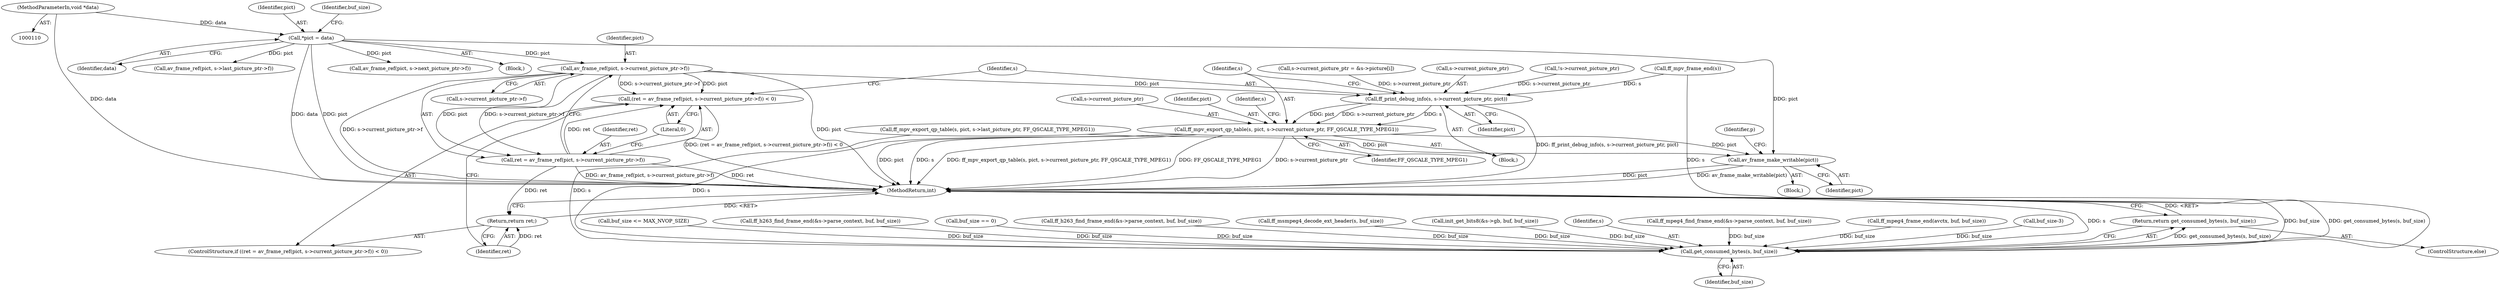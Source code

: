 digraph "0_FFmpeg_bd27a9364ca274ca97f1df6d984e88a0700fb235_0@pointer" {
"1001276" [label="(Call,av_frame_ref(pict, s->current_picture_ptr->f))"];
"1000140" [label="(Call,*pict = data)"];
"1000112" [label="(MethodParameterIn,void *data)"];
"1001273" [label="(Call,(ret = av_frame_ref(pict, s->current_picture_ptr->f)) < 0)"];
"1001274" [label="(Call,ret = av_frame_ref(pict, s->current_picture_ptr->f))"];
"1001284" [label="(Return,return ret;)"];
"1001286" [label="(Call,ff_print_debug_info(s, s->current_picture_ptr, pict))"];
"1001292" [label="(Call,ff_mpv_export_qp_table(s, pict, s->current_picture_ptr, FF_QSCALE_TYPE_MPEG1))"];
"1001365" [label="(Call,av_frame_make_writable(pict))"];
"1001471" [label="(Call,get_consumed_bytes(s, buf_size))"];
"1001470" [label="(Return,return get_consumed_bytes(s, buf_size);)"];
"1000140" [label="(Call,*pict = data)"];
"1001285" [label="(Identifier,ret)"];
"1001275" [label="(Identifier,ret)"];
"1001361" [label="(Block,)"];
"1001365" [label="(Call,av_frame_make_writable(pict))"];
"1000354" [label="(Call,buf_size <= MAX_NVOP_SIZE)"];
"1001287" [label="(Identifier,s)"];
"1000632" [label="(Call,s->current_picture_ptr = &s->picture[i])"];
"1001325" [label="(Call,ff_mpv_export_qp_table(s, pict, s->last_picture_ptr, FF_QSCALE_TYPE_MPEG1))"];
"1001291" [label="(Identifier,pict)"];
"1001273" [label="(Call,(ret = av_frame_ref(pict, s->current_picture_ptr->f)) < 0)"];
"1000142" [label="(Identifier,data)"];
"1000112" [label="(MethodParameterIn,void *data)"];
"1001473" [label="(Identifier,buf_size)"];
"1001471" [label="(Call,get_consumed_bytes(s, buf_size))"];
"1001309" [label="(Call,av_frame_ref(pict, s->last_picture_ptr->f))"];
"1000145" [label="(Identifier,buf_size)"];
"1001278" [label="(Call,s->current_picture_ptr->f)"];
"1001284" [label="(Return,return ret;)"];
"1001292" [label="(Call,ff_mpv_export_qp_table(s, pict, s->current_picture_ptr, FF_QSCALE_TYPE_MPEG1))"];
"1000243" [label="(Call,ff_h263_find_frame_end(&s->parse_context, buf, buf_size))"];
"1000144" [label="(Call,buf_size == 0)"];
"1001474" [label="(MethodReturn,int)"];
"1000224" [label="(Call,ff_h263_find_frame_end(&s->parse_context, buf, buf_size))"];
"1001272" [label="(ControlStructure,if ((ret = av_frame_ref(pict, s->current_picture_ptr->f)) < 0))"];
"1001294" [label="(Identifier,pict)"];
"1001276" [label="(Call,av_frame_ref(pict, s->current_picture_ptr->f))"];
"1001283" [label="(Literal,0)"];
"1001470" [label="(Return,return get_consumed_bytes(s, buf_size);)"];
"1001159" [label="(Call,ff_msmpeg4_decode_ext_header(s, buf_size))"];
"1000163" [label="(Call,av_frame_ref(pict, s->next_picture_ptr->f))"];
"1001277" [label="(Identifier,pict)"];
"1001288" [label="(Call,s->current_picture_ptr)"];
"1000373" [label="(Call,init_get_bits8(&s->gb, buf, buf_size))"];
"1001472" [label="(Identifier,s)"];
"1001286" [label="(Call,ff_print_debug_info(s, s->current_picture_ptr, pict))"];
"1001208" [label="(Call,ff_mpv_frame_end(s))"];
"1001298" [label="(Identifier,FF_QSCALE_TYPE_MPEG1)"];
"1001335" [label="(Identifier,s)"];
"1001295" [label="(Call,s->current_picture_ptr)"];
"1001469" [label="(ControlStructure,else)"];
"1000205" [label="(Call,ff_mpeg4_find_frame_end(&s->parse_context, buf, buf_size))"];
"1001369" [label="(Identifier,p)"];
"1001293" [label="(Identifier,s)"];
"1000141" [label="(Identifier,pict)"];
"1001274" [label="(Call,ret = av_frame_ref(pict, s->current_picture_ptr->f))"];
"1001366" [label="(Identifier,pict)"];
"1001218" [label="(Call,ff_mpeg4_frame_end(avctx, buf, buf_size))"];
"1001271" [label="(Block,)"];
"1000295" [label="(Call,buf_size-3)"];
"1000601" [label="(Call,!s->current_picture_ptr)"];
"1000115" [label="(Block,)"];
"1001276" -> "1001274"  [label="AST: "];
"1001276" -> "1001278"  [label="CFG: "];
"1001277" -> "1001276"  [label="AST: "];
"1001278" -> "1001276"  [label="AST: "];
"1001274" -> "1001276"  [label="CFG: "];
"1001276" -> "1001474"  [label="DDG: s->current_picture_ptr->f"];
"1001276" -> "1001474"  [label="DDG: pict"];
"1001276" -> "1001273"  [label="DDG: pict"];
"1001276" -> "1001273"  [label="DDG: s->current_picture_ptr->f"];
"1001276" -> "1001274"  [label="DDG: pict"];
"1001276" -> "1001274"  [label="DDG: s->current_picture_ptr->f"];
"1000140" -> "1001276"  [label="DDG: pict"];
"1001276" -> "1001286"  [label="DDG: pict"];
"1000140" -> "1000115"  [label="AST: "];
"1000140" -> "1000142"  [label="CFG: "];
"1000141" -> "1000140"  [label="AST: "];
"1000142" -> "1000140"  [label="AST: "];
"1000145" -> "1000140"  [label="CFG: "];
"1000140" -> "1001474"  [label="DDG: data"];
"1000140" -> "1001474"  [label="DDG: pict"];
"1000112" -> "1000140"  [label="DDG: data"];
"1000140" -> "1000163"  [label="DDG: pict"];
"1000140" -> "1001309"  [label="DDG: pict"];
"1000140" -> "1001365"  [label="DDG: pict"];
"1000112" -> "1000110"  [label="AST: "];
"1000112" -> "1001474"  [label="DDG: data"];
"1001273" -> "1001272"  [label="AST: "];
"1001273" -> "1001283"  [label="CFG: "];
"1001274" -> "1001273"  [label="AST: "];
"1001283" -> "1001273"  [label="AST: "];
"1001285" -> "1001273"  [label="CFG: "];
"1001287" -> "1001273"  [label="CFG: "];
"1001273" -> "1001474"  [label="DDG: (ret = av_frame_ref(pict, s->current_picture_ptr->f)) < 0"];
"1001274" -> "1001273"  [label="DDG: ret"];
"1001275" -> "1001274"  [label="AST: "];
"1001283" -> "1001274"  [label="CFG: "];
"1001274" -> "1001474"  [label="DDG: ret"];
"1001274" -> "1001474"  [label="DDG: av_frame_ref(pict, s->current_picture_ptr->f)"];
"1001274" -> "1001284"  [label="DDG: ret"];
"1001284" -> "1001272"  [label="AST: "];
"1001284" -> "1001285"  [label="CFG: "];
"1001285" -> "1001284"  [label="AST: "];
"1001474" -> "1001284"  [label="CFG: "];
"1001284" -> "1001474"  [label="DDG: <RET>"];
"1001285" -> "1001284"  [label="DDG: ret"];
"1001286" -> "1001271"  [label="AST: "];
"1001286" -> "1001291"  [label="CFG: "];
"1001287" -> "1001286"  [label="AST: "];
"1001288" -> "1001286"  [label="AST: "];
"1001291" -> "1001286"  [label="AST: "];
"1001293" -> "1001286"  [label="CFG: "];
"1001286" -> "1001474"  [label="DDG: ff_print_debug_info(s, s->current_picture_ptr, pict)"];
"1001208" -> "1001286"  [label="DDG: s"];
"1000601" -> "1001286"  [label="DDG: s->current_picture_ptr"];
"1000632" -> "1001286"  [label="DDG: s->current_picture_ptr"];
"1001286" -> "1001292"  [label="DDG: s"];
"1001286" -> "1001292"  [label="DDG: pict"];
"1001286" -> "1001292"  [label="DDG: s->current_picture_ptr"];
"1001292" -> "1001271"  [label="AST: "];
"1001292" -> "1001298"  [label="CFG: "];
"1001293" -> "1001292"  [label="AST: "];
"1001294" -> "1001292"  [label="AST: "];
"1001295" -> "1001292"  [label="AST: "];
"1001298" -> "1001292"  [label="AST: "];
"1001335" -> "1001292"  [label="CFG: "];
"1001292" -> "1001474"  [label="DDG: s->current_picture_ptr"];
"1001292" -> "1001474"  [label="DDG: pict"];
"1001292" -> "1001474"  [label="DDG: s"];
"1001292" -> "1001474"  [label="DDG: ff_mpv_export_qp_table(s, pict, s->current_picture_ptr, FF_QSCALE_TYPE_MPEG1)"];
"1001292" -> "1001474"  [label="DDG: FF_QSCALE_TYPE_MPEG1"];
"1001292" -> "1001365"  [label="DDG: pict"];
"1001292" -> "1001471"  [label="DDG: s"];
"1001365" -> "1001361"  [label="AST: "];
"1001365" -> "1001366"  [label="CFG: "];
"1001366" -> "1001365"  [label="AST: "];
"1001369" -> "1001365"  [label="CFG: "];
"1001365" -> "1001474"  [label="DDG: pict"];
"1001365" -> "1001474"  [label="DDG: av_frame_make_writable(pict)"];
"1001325" -> "1001365"  [label="DDG: pict"];
"1001471" -> "1001470"  [label="AST: "];
"1001471" -> "1001473"  [label="CFG: "];
"1001472" -> "1001471"  [label="AST: "];
"1001473" -> "1001471"  [label="AST: "];
"1001470" -> "1001471"  [label="CFG: "];
"1001471" -> "1001474"  [label="DDG: s"];
"1001471" -> "1001474"  [label="DDG: buf_size"];
"1001471" -> "1001474"  [label="DDG: get_consumed_bytes(s, buf_size)"];
"1001471" -> "1001470"  [label="DDG: get_consumed_bytes(s, buf_size)"];
"1001208" -> "1001471"  [label="DDG: s"];
"1001325" -> "1001471"  [label="DDG: s"];
"1001218" -> "1001471"  [label="DDG: buf_size"];
"1000295" -> "1001471"  [label="DDG: buf_size"];
"1000373" -> "1001471"  [label="DDG: buf_size"];
"1001159" -> "1001471"  [label="DDG: buf_size"];
"1000205" -> "1001471"  [label="DDG: buf_size"];
"1000354" -> "1001471"  [label="DDG: buf_size"];
"1000243" -> "1001471"  [label="DDG: buf_size"];
"1000224" -> "1001471"  [label="DDG: buf_size"];
"1000144" -> "1001471"  [label="DDG: buf_size"];
"1001470" -> "1001469"  [label="AST: "];
"1001474" -> "1001470"  [label="CFG: "];
"1001470" -> "1001474"  [label="DDG: <RET>"];
}
